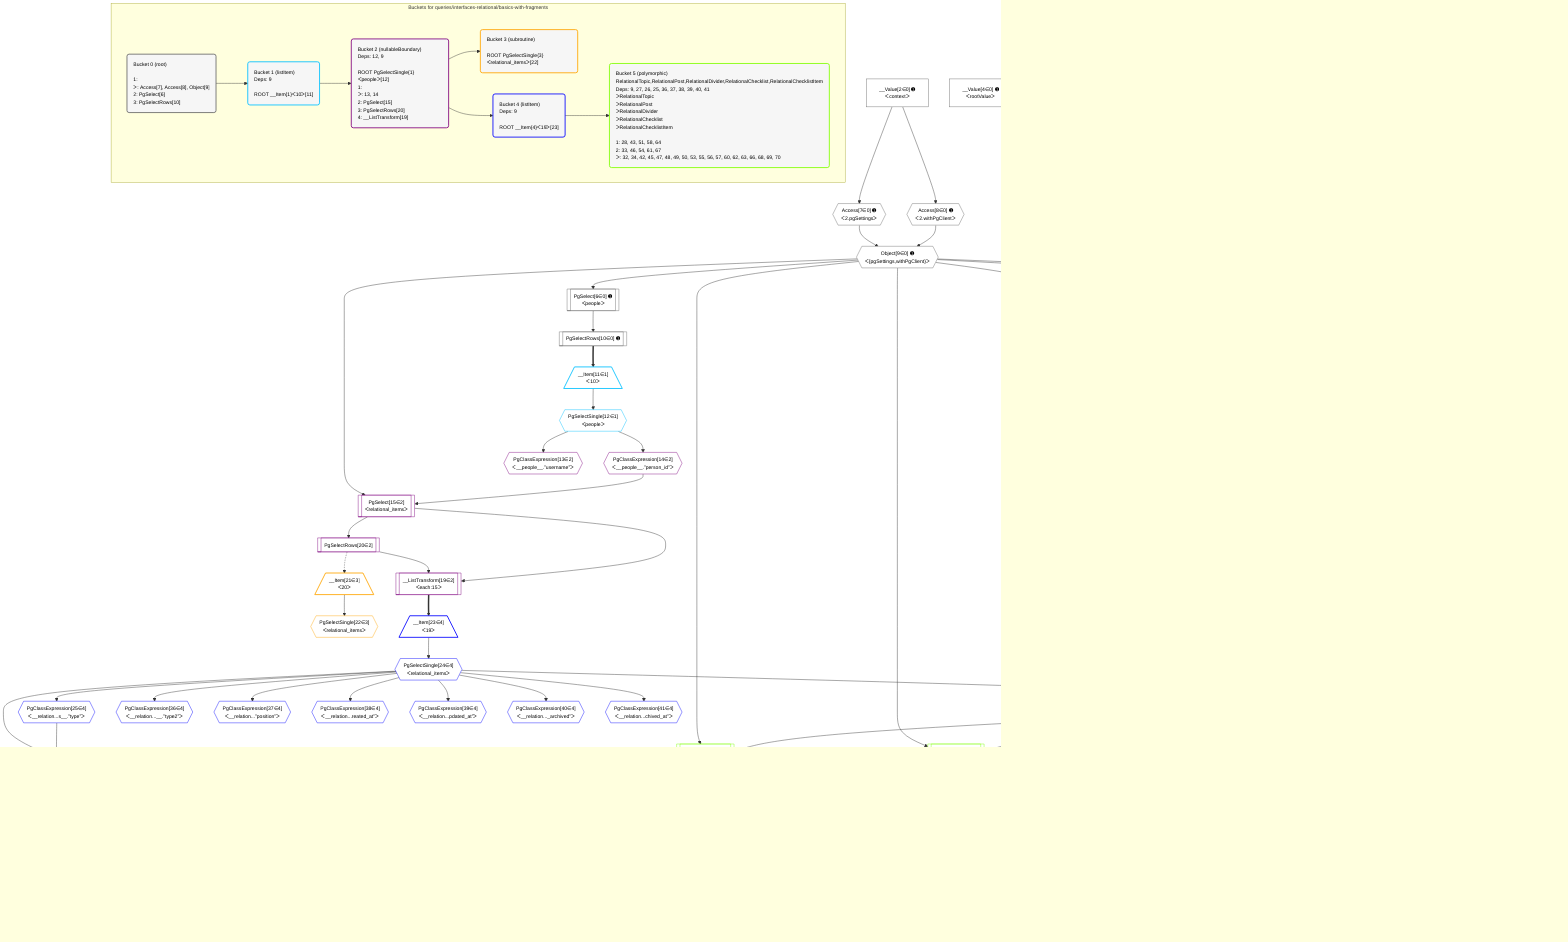 %%{init: {'themeVariables': { 'fontSize': '12px'}}}%%
graph TD
    classDef path fill:#eee,stroke:#000,color:#000
    classDef plan fill:#fff,stroke-width:1px,color:#000
    classDef itemplan fill:#fff,stroke-width:2px,color:#000
    classDef unbatchedplan fill:#dff,stroke-width:1px,color:#000
    classDef sideeffectplan fill:#fcc,stroke-width:2px,color:#000
    classDef bucket fill:#f6f6f6,color:#000,stroke-width:2px,text-align:left


    %% plan dependencies
    Object9{{"Object[9∈0] ➊<br />ᐸ{pgSettings,withPgClient}ᐳ"}}:::plan
    Access7{{"Access[7∈0] ➊<br />ᐸ2.pgSettingsᐳ"}}:::plan
    Access8{{"Access[8∈0] ➊<br />ᐸ2.withPgClientᐳ"}}:::plan
    Access7 & Access8 --> Object9
    PgSelect6[["PgSelect[6∈0] ➊<br />ᐸpeopleᐳ"]]:::plan
    Object9 --> PgSelect6
    __Value2["__Value[2∈0] ➊<br />ᐸcontextᐳ"]:::plan
    __Value2 --> Access7
    __Value2 --> Access8
    PgSelectRows10[["PgSelectRows[10∈0] ➊"]]:::plan
    PgSelect6 --> PgSelectRows10
    __Value4["__Value[4∈0] ➊<br />ᐸrootValueᐳ"]:::plan
    __Item11[/"__Item[11∈1]<br />ᐸ10ᐳ"\]:::itemplan
    PgSelectRows10 ==> __Item11
    PgSelectSingle12{{"PgSelectSingle[12∈1]<br />ᐸpeopleᐳ"}}:::plan
    __Item11 --> PgSelectSingle12
    PgSelect15[["PgSelect[15∈2]<br />ᐸrelational_itemsᐳ"]]:::plan
    PgClassExpression14{{"PgClassExpression[14∈2]<br />ᐸ__people__.”person_id”ᐳ"}}:::plan
    Object9 & PgClassExpression14 --> PgSelect15
    __ListTransform19[["__ListTransform[19∈2]<br />ᐸeach:15ᐳ"]]:::plan
    PgSelectRows20[["PgSelectRows[20∈2]"]]:::plan
    PgSelectRows20 & PgSelect15 --> __ListTransform19
    PgClassExpression13{{"PgClassExpression[13∈2]<br />ᐸ__people__.”username”ᐳ"}}:::plan
    PgSelectSingle12 --> PgClassExpression13
    PgSelectSingle12 --> PgClassExpression14
    PgSelect15 --> PgSelectRows20
    __Item21[/"__Item[21∈3]<br />ᐸ20ᐳ"\]:::itemplan
    PgSelectRows20 -.-> __Item21
    PgSelectSingle22{{"PgSelectSingle[22∈3]<br />ᐸrelational_itemsᐳ"}}:::plan
    __Item21 --> PgSelectSingle22
    PgPolymorphic26{{"PgPolymorphic[26∈4]"}}:::plan
    PgSelectSingle24{{"PgSelectSingle[24∈4]<br />ᐸrelational_itemsᐳ"}}:::plan
    PgClassExpression25{{"PgClassExpression[25∈4]<br />ᐸ__relation...s__.”type”ᐳ"}}:::plan
    PgSelectSingle24 & PgClassExpression25 --> PgPolymorphic26
    __Item23[/"__Item[23∈4]<br />ᐸ19ᐳ"\]:::itemplan
    __ListTransform19 ==> __Item23
    __Item23 --> PgSelectSingle24
    PgSelectSingle24 --> PgClassExpression25
    PgClassExpression27{{"PgClassExpression[27∈4]<br />ᐸ__relation...ems__.”id”ᐳ"}}:::plan
    PgSelectSingle24 --> PgClassExpression27
    PgClassExpression36{{"PgClassExpression[36∈4]<br />ᐸ__relation...__.”type2”ᐳ"}}:::plan
    PgSelectSingle24 --> PgClassExpression36
    PgClassExpression37{{"PgClassExpression[37∈4]<br />ᐸ__relation...”position”ᐳ"}}:::plan
    PgSelectSingle24 --> PgClassExpression37
    PgClassExpression38{{"PgClassExpression[38∈4]<br />ᐸ__relation...reated_at”ᐳ"}}:::plan
    PgSelectSingle24 --> PgClassExpression38
    PgClassExpression39{{"PgClassExpression[39∈4]<br />ᐸ__relation...pdated_at”ᐳ"}}:::plan
    PgSelectSingle24 --> PgClassExpression39
    PgClassExpression40{{"PgClassExpression[40∈4]<br />ᐸ__relation..._archived”ᐳ"}}:::plan
    PgSelectSingle24 --> PgClassExpression40
    PgClassExpression41{{"PgClassExpression[41∈4]<br />ᐸ__relation...chived_at”ᐳ"}}:::plan
    PgSelectSingle24 --> PgClassExpression41
    PgSelect28[["PgSelect[28∈5]<br />ᐸrelational_topicsᐳ<br />ᐳRelationalTopic"]]:::plan
    Object9 & PgClassExpression27 --> PgSelect28
    PgSelect43[["PgSelect[43∈5]<br />ᐸrelational_postsᐳ<br />ᐳRelationalPost"]]:::plan
    Object9 & PgClassExpression27 --> PgSelect43
    PgSelect51[["PgSelect[51∈5]<br />ᐸrelational_dividersᐳ<br />ᐳRelationalDivider"]]:::plan
    Object9 & PgClassExpression27 --> PgSelect51
    PgSelect58[["PgSelect[58∈5]<br />ᐸrelational_checklistsᐳ<br />ᐳRelationalChecklist"]]:::plan
    Object9 & PgClassExpression27 --> PgSelect58
    PgSelect64[["PgSelect[64∈5]<br />ᐸrelational_checklist_itemsᐳ<br />ᐳRelationalChecklistItem"]]:::plan
    Object9 & PgClassExpression27 --> PgSelect64
    First32{{"First[32∈5]^"}}:::plan
    PgSelectRows33[["PgSelectRows[33∈5]^"]]:::plan
    PgSelectRows33 --> First32
    PgSelect28 --> PgSelectRows33
    PgSelectSingle34{{"PgSelectSingle[34∈5]^<br />ᐸrelational_topicsᐳ"}}:::plan
    First32 --> PgSelectSingle34
    PgClassExpression42{{"PgClassExpression[42∈5]^<br />ᐸ__relation...__.”title”ᐳ"}}:::plan
    PgSelectSingle34 --> PgClassExpression42
    First45{{"First[45∈5]^"}}:::plan
    PgSelectRows46[["PgSelectRows[46∈5]^"]]:::plan
    PgSelectRows46 --> First45
    PgSelect43 --> PgSelectRows46
    PgSelectSingle47{{"PgSelectSingle[47∈5]^<br />ᐸrelational_postsᐳ"}}:::plan
    First45 --> PgSelectSingle47
    PgClassExpression48{{"PgClassExpression[48∈5]^<br />ᐸ__relation...__.”title”ᐳ"}}:::plan
    PgSelectSingle47 --> PgClassExpression48
    PgClassExpression49{{"PgClassExpression[49∈5]^<br />ᐸ__relation...scription”ᐳ"}}:::plan
    PgSelectSingle47 --> PgClassExpression49
    PgClassExpression50{{"PgClassExpression[50∈5]^<br />ᐸ__relation...s__.”note”ᐳ"}}:::plan
    PgSelectSingle47 --> PgClassExpression50
    First53{{"First[53∈5]^"}}:::plan
    PgSelectRows54[["PgSelectRows[54∈5]^"]]:::plan
    PgSelectRows54 --> First53
    PgSelect51 --> PgSelectRows54
    PgSelectSingle55{{"PgSelectSingle[55∈5]^<br />ᐸrelational_dividersᐳ"}}:::plan
    First53 --> PgSelectSingle55
    PgClassExpression56{{"PgClassExpression[56∈5]^<br />ᐸ__relation...__.”title”ᐳ"}}:::plan
    PgSelectSingle55 --> PgClassExpression56
    PgClassExpression57{{"PgClassExpression[57∈5]^<br />ᐸ__relation...__.”color”ᐳ"}}:::plan
    PgSelectSingle55 --> PgClassExpression57
    First60{{"First[60∈5]^"}}:::plan
    PgSelectRows61[["PgSelectRows[61∈5]^"]]:::plan
    PgSelectRows61 --> First60
    PgSelect58 --> PgSelectRows61
    PgSelectSingle62{{"PgSelectSingle[62∈5]^<br />ᐸrelational_checklistsᐳ"}}:::plan
    First60 --> PgSelectSingle62
    PgClassExpression63{{"PgClassExpression[63∈5]^<br />ᐸ__relation...__.”title”ᐳ"}}:::plan
    PgSelectSingle62 --> PgClassExpression63
    First66{{"First[66∈5]^"}}:::plan
    PgSelectRows67[["PgSelectRows[67∈5]^"]]:::plan
    PgSelectRows67 --> First66
    PgSelect64 --> PgSelectRows67
    PgSelectSingle68{{"PgSelectSingle[68∈5]^<br />ᐸrelational_checklist_itemsᐳ"}}:::plan
    First66 --> PgSelectSingle68
    PgClassExpression69{{"PgClassExpression[69∈5]^<br />ᐸ__relation...scription”ᐳ"}}:::plan
    PgSelectSingle68 --> PgClassExpression69
    PgClassExpression70{{"PgClassExpression[70∈5]^<br />ᐸ__relation...s__.”note”ᐳ"}}:::plan
    PgSelectSingle68 --> PgClassExpression70

    %% define steps

    subgraph "Buckets for queries/interfaces-relational/basics-with-fragments"
    Bucket0("Bucket 0 (root)<br /><br />1: <br />ᐳ: Access[7], Access[8], Object[9]<br />2: PgSelect[6]<br />3: PgSelectRows[10]"):::bucket
    classDef bucket0 stroke:#696969
    class Bucket0,__Value2,__Value4,PgSelect6,Access7,Access8,Object9,PgSelectRows10 bucket0
    Bucket1("Bucket 1 (listItem)<br />Deps: 9<br /><br />ROOT __Item{1}ᐸ10ᐳ[11]"):::bucket
    classDef bucket1 stroke:#00bfff
    class Bucket1,__Item11,PgSelectSingle12 bucket1
    Bucket2("Bucket 2 (nullableBoundary)<br />Deps: 12, 9<br /><br />ROOT PgSelectSingle{1}ᐸpeopleᐳ[12]<br />1: <br />ᐳ: 13, 14<br />2: PgSelect[15]<br />3: PgSelectRows[20]<br />4: __ListTransform[19]"):::bucket
    classDef bucket2 stroke:#7f007f
    class Bucket2,PgClassExpression13,PgClassExpression14,PgSelect15,__ListTransform19,PgSelectRows20 bucket2
    Bucket3("Bucket 3 (subroutine)<br /><br />ROOT PgSelectSingle{3}ᐸrelational_itemsᐳ[22]"):::bucket
    classDef bucket3 stroke:#ffa500
    class Bucket3,__Item21,PgSelectSingle22 bucket3
    Bucket4("Bucket 4 (listItem)<br />Deps: 9<br /><br />ROOT __Item{4}ᐸ19ᐳ[23]"):::bucket
    classDef bucket4 stroke:#0000ff
    class Bucket4,__Item23,PgSelectSingle24,PgClassExpression25,PgPolymorphic26,PgClassExpression27,PgClassExpression36,PgClassExpression37,PgClassExpression38,PgClassExpression39,PgClassExpression40,PgClassExpression41 bucket4
    Bucket5("Bucket 5 (polymorphic)<br />RelationalTopic,RelationalPost,RelationalDivider,RelationalChecklist,RelationalChecklistItem<br />Deps: 9, 27, 26, 25, 36, 37, 38, 39, 40, 41<br />ᐳRelationalTopic<br />ᐳRelationalPost<br />ᐳRelationalDivider<br />ᐳRelationalChecklist<br />ᐳRelationalChecklistItem<br /><br />1: 28, 43, 51, 58, 64<br />2: 33, 46, 54, 61, 67<br />ᐳ: 32, 34, 42, 45, 47, 48, 49, 50, 53, 55, 56, 57, 60, 62, 63, 66, 68, 69, 70"):::bucket
    classDef bucket5 stroke:#7fff00
    class Bucket5,PgSelect28,First32,PgSelectRows33,PgSelectSingle34,PgClassExpression42,PgSelect43,First45,PgSelectRows46,PgSelectSingle47,PgClassExpression48,PgClassExpression49,PgClassExpression50,PgSelect51,First53,PgSelectRows54,PgSelectSingle55,PgClassExpression56,PgClassExpression57,PgSelect58,First60,PgSelectRows61,PgSelectSingle62,PgClassExpression63,PgSelect64,First66,PgSelectRows67,PgSelectSingle68,PgClassExpression69,PgClassExpression70 bucket5
    Bucket0 --> Bucket1
    Bucket1 --> Bucket2
    Bucket2 --> Bucket3 & Bucket4
    Bucket4 --> Bucket5
    end
